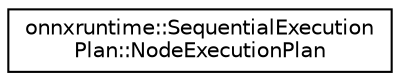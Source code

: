 digraph "Graphical Class Hierarchy"
{
  edge [fontname="Helvetica",fontsize="10",labelfontname="Helvetica",labelfontsize="10"];
  node [fontname="Helvetica",fontsize="10",shape=record];
  rankdir="LR";
  Node0 [label="onnxruntime::SequentialExecution\lPlan::NodeExecutionPlan",height=0.2,width=0.4,color="black", fillcolor="white", style="filled",URL="$structonnxruntime_1_1SequentialExecutionPlan_1_1NodeExecutionPlan.html"];
}
